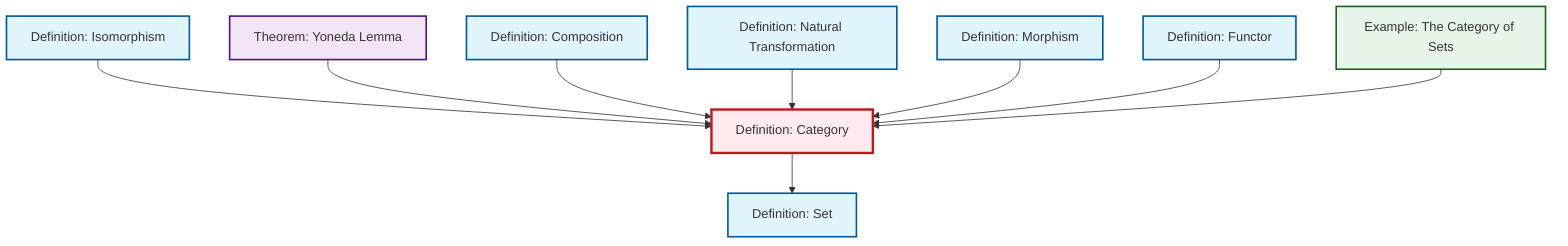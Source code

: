 graph TD
    classDef definition fill:#e1f5fe,stroke:#01579b,stroke-width:2px
    classDef theorem fill:#f3e5f5,stroke:#4a148c,stroke-width:2px
    classDef axiom fill:#fff3e0,stroke:#e65100,stroke-width:2px
    classDef example fill:#e8f5e9,stroke:#1b5e20,stroke-width:2px
    classDef current fill:#ffebee,stroke:#b71c1c,stroke-width:3px
    def-set["Definition: Set"]:::definition
    thm-yoneda["Theorem: Yoneda Lemma"]:::theorem
    def-natural-transformation["Definition: Natural Transformation"]:::definition
    def-composition["Definition: Composition"]:::definition
    def-category["Definition: Category"]:::definition
    def-isomorphism["Definition: Isomorphism"]:::definition
    def-morphism["Definition: Morphism"]:::definition
    def-functor["Definition: Functor"]:::definition
    ex-set-category["Example: The Category of Sets"]:::example
    def-isomorphism --> def-category
    thm-yoneda --> def-category
    def-composition --> def-category
    def-category --> def-set
    def-natural-transformation --> def-category
    def-morphism --> def-category
    def-functor --> def-category
    ex-set-category --> def-category
    class def-category current